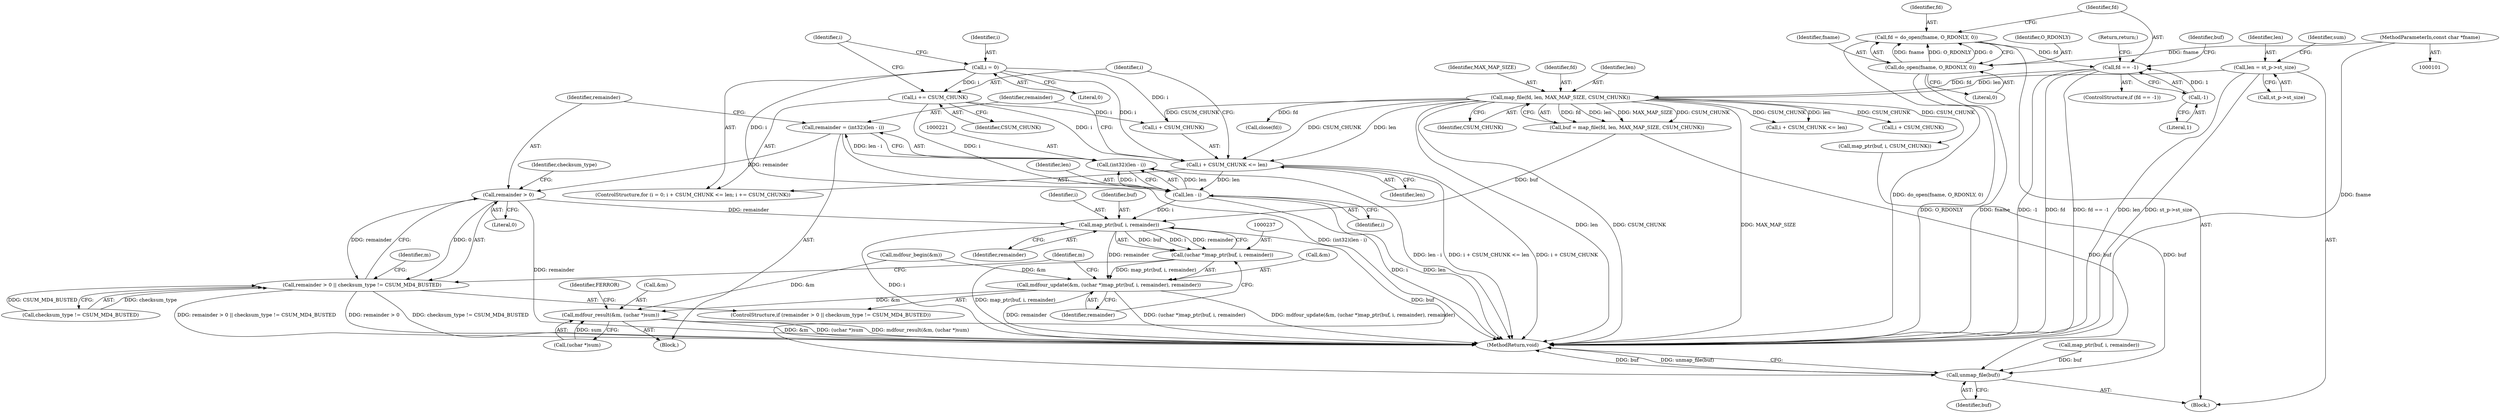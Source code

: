digraph "0_samba_7b8a4ecd6ff9cdf4e5d3850ebf822f1e989255b3_0@API" {
"1000227" [label="(Call,remainder > 0)"];
"1000218" [label="(Call,remainder = (int32)(len - i))"];
"1000220" [label="(Call,(int32)(len - i))"];
"1000222" [label="(Call,len - i)"];
"1000209" [label="(Call,i + CSUM_CHUNK <= len)"];
"1000206" [label="(Call,i = 0)"];
"1000214" [label="(Call,i += CSUM_CHUNK)"];
"1000135" [label="(Call,map_file(fd, len, MAX_MAP_SIZE, CSUM_CHUNK))"];
"1000128" [label="(Call,fd == -1)"];
"1000121" [label="(Call,fd = do_open(fname, O_RDONLY, 0))"];
"1000123" [label="(Call,do_open(fname, O_RDONLY, 0))"];
"1000102" [label="(MethodParameterIn,const char *fname)"];
"1000130" [label="(Call,-1)"];
"1000109" [label="(Call,len = st_p->st_size)"];
"1000226" [label="(Call,remainder > 0 || checksum_type != CSUM_MD4_BUSTED)"];
"1000238" [label="(Call,map_ptr(buf, i, remainder))"];
"1000236" [label="(Call,(uchar *)map_ptr(buf, i, remainder))"];
"1000233" [label="(Call,mdfour_update(&m, (uchar *)map_ptr(buf, i, remainder), remainder))"];
"1000243" [label="(Call,mdfour_result(&m, (uchar *)sum))"];
"1000257" [label="(Call,unmap_file(buf))"];
"1000240" [label="(Identifier,i)"];
"1000135" [label="(Call,map_file(fd, len, MAX_MAP_SIZE, CSUM_CHUNK))"];
"1000246" [label="(Call,(uchar *)sum)"];
"1000224" [label="(Identifier,i)"];
"1000219" [label="(Identifier,remainder)"];
"1000138" [label="(Identifier,MAX_MAP_SIZE)"];
"1000129" [label="(Identifier,fd)"];
"1000128" [label="(Call,fd == -1)"];
"1000245" [label="(Identifier,m)"];
"1000111" [label="(Call,st_p->st_size)"];
"1000202" [label="(Call,mdfour_begin(&m))"];
"1000243" [label="(Call,mdfour_result(&m, (uchar *)sum))"];
"1000225" [label="(ControlStructure,if (remainder > 0 || checksum_type != CSUM_MD4_BUSTED))"];
"1000215" [label="(Identifier,i)"];
"1000142" [label="(Block,)"];
"1000257" [label="(Call,unmap_file(buf))"];
"1000127" [label="(ControlStructure,if (fd == -1))"];
"1000132" [label="(Return,return;)"];
"1000250" [label="(Identifier,FERROR)"];
"1000213" [label="(Identifier,len)"];
"1000122" [label="(Identifier,fd)"];
"1000130" [label="(Call,-1)"];
"1000214" [label="(Call,i += CSUM_CHUNK)"];
"1000211" [label="(Identifier,i)"];
"1000216" [label="(Identifier,CSUM_CHUNK)"];
"1000209" [label="(Call,i + CSUM_CHUNK <= len)"];
"1000136" [label="(Identifier,fd)"];
"1000109" [label="(Call,len = st_p->st_size)"];
"1000229" [label="(Literal,0)"];
"1000125" [label="(Identifier,O_RDONLY)"];
"1000236" [label="(Call,(uchar *)map_ptr(buf, i, remainder))"];
"1000165" [label="(Call,map_ptr(buf, i, CSUM_CHUNK))"];
"1000242" [label="(Identifier,remainder)"];
"1000205" [label="(ControlStructure,for (i = 0; i + CSUM_CHUNK <= len; i += CSUM_CHUNK))"];
"1000134" [label="(Identifier,buf)"];
"1000206" [label="(Call,i = 0)"];
"1000131" [label="(Literal,1)"];
"1000210" [label="(Call,i + CSUM_CHUNK)"];
"1000230" [label="(Call,checksum_type != CSUM_MD4_BUSTED)"];
"1000123" [label="(Call,do_open(fname, O_RDONLY, 0))"];
"1000121" [label="(Call,fd = do_open(fname, O_RDONLY, 0))"];
"1000133" [label="(Call,buf = map_file(fd, len, MAX_MAP_SIZE, CSUM_CHUNK))"];
"1000110" [label="(Identifier,len)"];
"1000239" [label="(Identifier,buf)"];
"1000258" [label="(Identifier,buf)"];
"1000102" [label="(MethodParameterIn,const char *fname)"];
"1000222" [label="(Call,len - i)"];
"1000241" [label="(Identifier,remainder)"];
"1000233" [label="(Call,mdfour_update(&m, (uchar *)map_ptr(buf, i, remainder), remainder))"];
"1000208" [label="(Literal,0)"];
"1000186" [label="(Call,map_ptr(buf, i, remainder))"];
"1000238" [label="(Call,map_ptr(buf, i, remainder))"];
"1000220" [label="(Call,(int32)(len - i))"];
"1000227" [label="(Call,remainder > 0)"];
"1000218" [label="(Call,remainder = (int32)(len - i))"];
"1000151" [label="(Call,i + CSUM_CHUNK <= len)"];
"1000126" [label="(Literal,0)"];
"1000259" [label="(MethodReturn,void)"];
"1000223" [label="(Identifier,len)"];
"1000105" [label="(Block,)"];
"1000152" [label="(Call,i + CSUM_CHUNK)"];
"1000139" [label="(Identifier,CSUM_CHUNK)"];
"1000137" [label="(Identifier,len)"];
"1000207" [label="(Identifier,i)"];
"1000235" [label="(Identifier,m)"];
"1000244" [label="(Call,&m)"];
"1000228" [label="(Identifier,remainder)"];
"1000118" [label="(Identifier,sum)"];
"1000226" [label="(Call,remainder > 0 || checksum_type != CSUM_MD4_BUSTED)"];
"1000231" [label="(Identifier,checksum_type)"];
"1000234" [label="(Call,&m)"];
"1000124" [label="(Identifier,fname)"];
"1000255" [label="(Call,close(fd))"];
"1000227" -> "1000226"  [label="AST: "];
"1000227" -> "1000229"  [label="CFG: "];
"1000228" -> "1000227"  [label="AST: "];
"1000229" -> "1000227"  [label="AST: "];
"1000231" -> "1000227"  [label="CFG: "];
"1000226" -> "1000227"  [label="CFG: "];
"1000227" -> "1000259"  [label="DDG: remainder"];
"1000227" -> "1000226"  [label="DDG: remainder"];
"1000227" -> "1000226"  [label="DDG: 0"];
"1000218" -> "1000227"  [label="DDG: remainder"];
"1000227" -> "1000238"  [label="DDG: remainder"];
"1000218" -> "1000142"  [label="AST: "];
"1000218" -> "1000220"  [label="CFG: "];
"1000219" -> "1000218"  [label="AST: "];
"1000220" -> "1000218"  [label="AST: "];
"1000228" -> "1000218"  [label="CFG: "];
"1000218" -> "1000259"  [label="DDG: (int32)(len - i)"];
"1000220" -> "1000218"  [label="DDG: len - i"];
"1000220" -> "1000222"  [label="CFG: "];
"1000221" -> "1000220"  [label="AST: "];
"1000222" -> "1000220"  [label="AST: "];
"1000220" -> "1000259"  [label="DDG: len - i"];
"1000222" -> "1000220"  [label="DDG: len"];
"1000222" -> "1000220"  [label="DDG: i"];
"1000222" -> "1000224"  [label="CFG: "];
"1000223" -> "1000222"  [label="AST: "];
"1000224" -> "1000222"  [label="AST: "];
"1000222" -> "1000259"  [label="DDG: len"];
"1000222" -> "1000259"  [label="DDG: i"];
"1000209" -> "1000222"  [label="DDG: len"];
"1000206" -> "1000222"  [label="DDG: i"];
"1000214" -> "1000222"  [label="DDG: i"];
"1000222" -> "1000238"  [label="DDG: i"];
"1000209" -> "1000205"  [label="AST: "];
"1000209" -> "1000213"  [label="CFG: "];
"1000210" -> "1000209"  [label="AST: "];
"1000213" -> "1000209"  [label="AST: "];
"1000215" -> "1000209"  [label="CFG: "];
"1000219" -> "1000209"  [label="CFG: "];
"1000209" -> "1000259"  [label="DDG: i + CSUM_CHUNK <= len"];
"1000209" -> "1000259"  [label="DDG: i + CSUM_CHUNK"];
"1000206" -> "1000209"  [label="DDG: i"];
"1000214" -> "1000209"  [label="DDG: i"];
"1000135" -> "1000209"  [label="DDG: CSUM_CHUNK"];
"1000135" -> "1000209"  [label="DDG: len"];
"1000206" -> "1000205"  [label="AST: "];
"1000206" -> "1000208"  [label="CFG: "];
"1000207" -> "1000206"  [label="AST: "];
"1000208" -> "1000206"  [label="AST: "];
"1000211" -> "1000206"  [label="CFG: "];
"1000206" -> "1000210"  [label="DDG: i"];
"1000206" -> "1000214"  [label="DDG: i"];
"1000214" -> "1000205"  [label="AST: "];
"1000214" -> "1000216"  [label="CFG: "];
"1000215" -> "1000214"  [label="AST: "];
"1000216" -> "1000214"  [label="AST: "];
"1000211" -> "1000214"  [label="CFG: "];
"1000214" -> "1000210"  [label="DDG: i"];
"1000135" -> "1000133"  [label="AST: "];
"1000135" -> "1000139"  [label="CFG: "];
"1000136" -> "1000135"  [label="AST: "];
"1000137" -> "1000135"  [label="AST: "];
"1000138" -> "1000135"  [label="AST: "];
"1000139" -> "1000135"  [label="AST: "];
"1000133" -> "1000135"  [label="CFG: "];
"1000135" -> "1000259"  [label="DDG: CSUM_CHUNK"];
"1000135" -> "1000259"  [label="DDG: MAX_MAP_SIZE"];
"1000135" -> "1000259"  [label="DDG: len"];
"1000135" -> "1000133"  [label="DDG: fd"];
"1000135" -> "1000133"  [label="DDG: len"];
"1000135" -> "1000133"  [label="DDG: MAX_MAP_SIZE"];
"1000135" -> "1000133"  [label="DDG: CSUM_CHUNK"];
"1000128" -> "1000135"  [label="DDG: fd"];
"1000109" -> "1000135"  [label="DDG: len"];
"1000135" -> "1000151"  [label="DDG: CSUM_CHUNK"];
"1000135" -> "1000151"  [label="DDG: len"];
"1000135" -> "1000152"  [label="DDG: CSUM_CHUNK"];
"1000135" -> "1000165"  [label="DDG: CSUM_CHUNK"];
"1000135" -> "1000210"  [label="DDG: CSUM_CHUNK"];
"1000135" -> "1000255"  [label="DDG: fd"];
"1000128" -> "1000127"  [label="AST: "];
"1000128" -> "1000130"  [label="CFG: "];
"1000129" -> "1000128"  [label="AST: "];
"1000130" -> "1000128"  [label="AST: "];
"1000132" -> "1000128"  [label="CFG: "];
"1000134" -> "1000128"  [label="CFG: "];
"1000128" -> "1000259"  [label="DDG: -1"];
"1000128" -> "1000259"  [label="DDG: fd"];
"1000128" -> "1000259"  [label="DDG: fd == -1"];
"1000121" -> "1000128"  [label="DDG: fd"];
"1000130" -> "1000128"  [label="DDG: 1"];
"1000121" -> "1000105"  [label="AST: "];
"1000121" -> "1000123"  [label="CFG: "];
"1000122" -> "1000121"  [label="AST: "];
"1000123" -> "1000121"  [label="AST: "];
"1000129" -> "1000121"  [label="CFG: "];
"1000121" -> "1000259"  [label="DDG: do_open(fname, O_RDONLY, 0)"];
"1000123" -> "1000121"  [label="DDG: fname"];
"1000123" -> "1000121"  [label="DDG: O_RDONLY"];
"1000123" -> "1000121"  [label="DDG: 0"];
"1000123" -> "1000126"  [label="CFG: "];
"1000124" -> "1000123"  [label="AST: "];
"1000125" -> "1000123"  [label="AST: "];
"1000126" -> "1000123"  [label="AST: "];
"1000123" -> "1000259"  [label="DDG: O_RDONLY"];
"1000123" -> "1000259"  [label="DDG: fname"];
"1000102" -> "1000123"  [label="DDG: fname"];
"1000102" -> "1000101"  [label="AST: "];
"1000102" -> "1000259"  [label="DDG: fname"];
"1000130" -> "1000131"  [label="CFG: "];
"1000131" -> "1000130"  [label="AST: "];
"1000109" -> "1000105"  [label="AST: "];
"1000109" -> "1000111"  [label="CFG: "];
"1000110" -> "1000109"  [label="AST: "];
"1000111" -> "1000109"  [label="AST: "];
"1000118" -> "1000109"  [label="CFG: "];
"1000109" -> "1000259"  [label="DDG: len"];
"1000109" -> "1000259"  [label="DDG: st_p->st_size"];
"1000226" -> "1000225"  [label="AST: "];
"1000226" -> "1000230"  [label="CFG: "];
"1000230" -> "1000226"  [label="AST: "];
"1000235" -> "1000226"  [label="CFG: "];
"1000245" -> "1000226"  [label="CFG: "];
"1000226" -> "1000259"  [label="DDG: remainder > 0 || checksum_type != CSUM_MD4_BUSTED"];
"1000226" -> "1000259"  [label="DDG: remainder > 0"];
"1000226" -> "1000259"  [label="DDG: checksum_type != CSUM_MD4_BUSTED"];
"1000230" -> "1000226"  [label="DDG: checksum_type"];
"1000230" -> "1000226"  [label="DDG: CSUM_MD4_BUSTED"];
"1000238" -> "1000236"  [label="AST: "];
"1000238" -> "1000241"  [label="CFG: "];
"1000239" -> "1000238"  [label="AST: "];
"1000240" -> "1000238"  [label="AST: "];
"1000241" -> "1000238"  [label="AST: "];
"1000236" -> "1000238"  [label="CFG: "];
"1000238" -> "1000259"  [label="DDG: i"];
"1000238" -> "1000236"  [label="DDG: buf"];
"1000238" -> "1000236"  [label="DDG: i"];
"1000238" -> "1000236"  [label="DDG: remainder"];
"1000133" -> "1000238"  [label="DDG: buf"];
"1000238" -> "1000233"  [label="DDG: remainder"];
"1000238" -> "1000257"  [label="DDG: buf"];
"1000236" -> "1000233"  [label="AST: "];
"1000237" -> "1000236"  [label="AST: "];
"1000242" -> "1000236"  [label="CFG: "];
"1000236" -> "1000259"  [label="DDG: map_ptr(buf, i, remainder)"];
"1000236" -> "1000233"  [label="DDG: map_ptr(buf, i, remainder)"];
"1000233" -> "1000225"  [label="AST: "];
"1000233" -> "1000242"  [label="CFG: "];
"1000234" -> "1000233"  [label="AST: "];
"1000242" -> "1000233"  [label="AST: "];
"1000245" -> "1000233"  [label="CFG: "];
"1000233" -> "1000259"  [label="DDG: (uchar *)map_ptr(buf, i, remainder)"];
"1000233" -> "1000259"  [label="DDG: mdfour_update(&m, (uchar *)map_ptr(buf, i, remainder), remainder)"];
"1000233" -> "1000259"  [label="DDG: remainder"];
"1000202" -> "1000233"  [label="DDG: &m"];
"1000233" -> "1000243"  [label="DDG: &m"];
"1000243" -> "1000142"  [label="AST: "];
"1000243" -> "1000246"  [label="CFG: "];
"1000244" -> "1000243"  [label="AST: "];
"1000246" -> "1000243"  [label="AST: "];
"1000250" -> "1000243"  [label="CFG: "];
"1000243" -> "1000259"  [label="DDG: &m"];
"1000243" -> "1000259"  [label="DDG: (uchar *)sum"];
"1000243" -> "1000259"  [label="DDG: mdfour_result(&m, (uchar *)sum)"];
"1000202" -> "1000243"  [label="DDG: &m"];
"1000246" -> "1000243"  [label="DDG: sum"];
"1000257" -> "1000105"  [label="AST: "];
"1000257" -> "1000258"  [label="CFG: "];
"1000258" -> "1000257"  [label="AST: "];
"1000259" -> "1000257"  [label="CFG: "];
"1000257" -> "1000259"  [label="DDG: buf"];
"1000257" -> "1000259"  [label="DDG: unmap_file(buf)"];
"1000186" -> "1000257"  [label="DDG: buf"];
"1000165" -> "1000257"  [label="DDG: buf"];
"1000133" -> "1000257"  [label="DDG: buf"];
}
